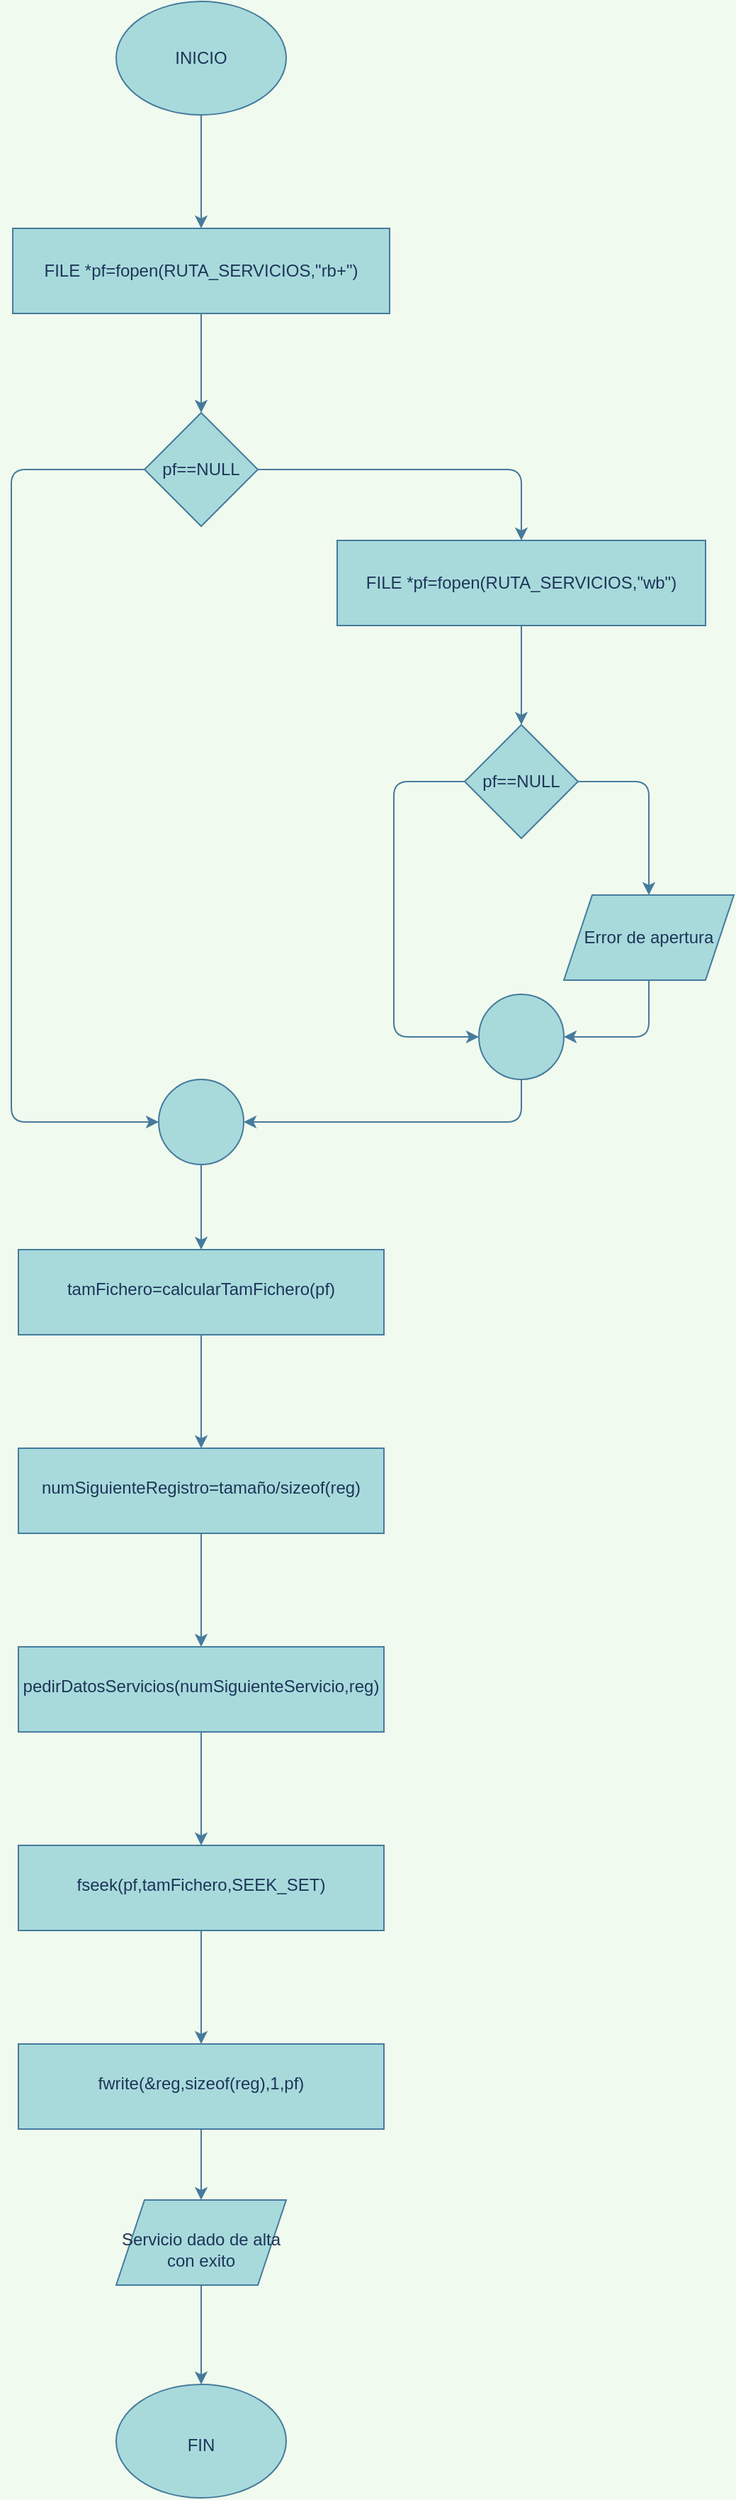 <mxfile version="13.9.8" type="device" pages="2"><diagram id="C5RBs43oDa-KdzZeNtuy" name="darDeAltaServicio"><mxGraphModel dx="450" dy="528" grid="1" gridSize="10" guides="1" tooltips="1" connect="1" arrows="1" fold="1" page="1" pageScale="1" pageWidth="827" pageHeight="1169" background="#F1FAEE" math="0" shadow="0"><root><mxCell id="WIyWlLk6GJQsqaUBKTNV-0"/><mxCell id="WIyWlLk6GJQsqaUBKTNV-1" parent="WIyWlLk6GJQsqaUBKTNV-0"/><mxCell id="2F6mvHClK97CruZ7_wyc-0" value="" style="edgeStyle=orthogonalEdgeStyle;curved=0;rounded=1;sketch=0;orthogonalLoop=1;jettySize=auto;html=1;strokeColor=#457B9D;fillColor=#A8DADC;fontColor=#1D3557;labelBackgroundColor=#F1FAEE;" parent="WIyWlLk6GJQsqaUBKTNV-1" source="2F6mvHClK97CruZ7_wyc-1" target="2F6mvHClK97CruZ7_wyc-3" edge="1"><mxGeometry relative="1" as="geometry"/></mxCell><mxCell id="2F6mvHClK97CruZ7_wyc-1" value="INICIO" style="ellipse;whiteSpace=wrap;html=1;fillColor=#A8DADC;strokeColor=#457B9D;fontColor=#1D3557;" parent="WIyWlLk6GJQsqaUBKTNV-1" vertex="1"><mxGeometry x="314" y="70" width="120" height="80" as="geometry"/></mxCell><mxCell id="2F6mvHClK97CruZ7_wyc-2" value="" style="edgeStyle=orthogonalEdgeStyle;curved=0;rounded=1;sketch=0;orthogonalLoop=1;jettySize=auto;html=1;strokeColor=#457B9D;fillColor=#A8DADC;fontColor=#1D3557;labelBackgroundColor=#F1FAEE;" parent="WIyWlLk6GJQsqaUBKTNV-1" source="2F6mvHClK97CruZ7_wyc-3" target="2F6mvHClK97CruZ7_wyc-6" edge="1"><mxGeometry relative="1" as="geometry"/></mxCell><mxCell id="2F6mvHClK97CruZ7_wyc-3" value="FILE *pf=fopen(RUTA_SERVICIOS,&quot;rb+&quot;)" style="whiteSpace=wrap;html=1;fontColor=#1D3557;strokeColor=#457B9D;fillColor=#A8DADC;" parent="WIyWlLk6GJQsqaUBKTNV-1" vertex="1"><mxGeometry x="241" y="230" width="266" height="60" as="geometry"/></mxCell><mxCell id="2F6mvHClK97CruZ7_wyc-4" value="" style="edgeStyle=orthogonalEdgeStyle;curved=0;rounded=1;sketch=0;orthogonalLoop=1;jettySize=auto;html=1;strokeColor=#457B9D;fillColor=#A8DADC;fontColor=#1D3557;labelBackgroundColor=#F1FAEE;" parent="WIyWlLk6GJQsqaUBKTNV-1" source="2F6mvHClK97CruZ7_wyc-6" target="2F6mvHClK97CruZ7_wyc-8" edge="1"><mxGeometry relative="1" as="geometry"><mxPoint x="534" y="470" as="targetPoint"/></mxGeometry></mxCell><mxCell id="2F6mvHClK97CruZ7_wyc-5" style="edgeStyle=orthogonalEdgeStyle;curved=0;rounded=1;sketch=0;orthogonalLoop=1;jettySize=auto;html=1;strokeColor=#457B9D;fillColor=#A8DADC;fontColor=#1D3557;entryX=0;entryY=0.5;entryDx=0;entryDy=0;entryPerimeter=0;labelBackgroundColor=#F1FAEE;" parent="WIyWlLk6GJQsqaUBKTNV-1" source="2F6mvHClK97CruZ7_wyc-6" target="2F6mvHClK97CruZ7_wyc-16" edge="1"><mxGeometry relative="1" as="geometry"><mxPoint x="200" y="470" as="targetPoint"/><Array as="points"><mxPoint x="240" y="400"/><mxPoint x="240" y="860"/></Array></mxGeometry></mxCell><mxCell id="2F6mvHClK97CruZ7_wyc-6" value="pf==NULL" style="rhombus;whiteSpace=wrap;html=1;fontColor=#1D3557;strokeColor=#457B9D;fillColor=#A8DADC;" parent="WIyWlLk6GJQsqaUBKTNV-1" vertex="1"><mxGeometry x="334" y="360" width="80" height="80" as="geometry"/></mxCell><mxCell id="2F6mvHClK97CruZ7_wyc-7" value="" style="edgeStyle=orthogonalEdgeStyle;curved=0;rounded=1;sketch=0;orthogonalLoop=1;jettySize=auto;html=1;strokeColor=#457B9D;fillColor=#A8DADC;fontColor=#1D3557;labelBackgroundColor=#F1FAEE;" parent="WIyWlLk6GJQsqaUBKTNV-1" source="2F6mvHClK97CruZ7_wyc-8" target="2F6mvHClK97CruZ7_wyc-11" edge="1"><mxGeometry relative="1" as="geometry"/></mxCell><mxCell id="2F6mvHClK97CruZ7_wyc-8" value="FILE *pf=fopen(RUTA_SERVICIOS,&quot;wb&quot;)" style="rounded=0;whiteSpace=wrap;html=1;fillColor=#A8DADC;strokeColor=#457B9D;fontColor=#1D3557;" parent="WIyWlLk6GJQsqaUBKTNV-1" vertex="1"><mxGeometry x="470" y="450" width="260" height="60" as="geometry"/></mxCell><mxCell id="2F6mvHClK97CruZ7_wyc-9" value="" style="edgeStyle=orthogonalEdgeStyle;curved=0;rounded=1;sketch=0;orthogonalLoop=1;jettySize=auto;html=1;strokeColor=#457B9D;fillColor=#A8DADC;fontColor=#1D3557;labelBackgroundColor=#F1FAEE;" parent="WIyWlLk6GJQsqaUBKTNV-1" source="2F6mvHClK97CruZ7_wyc-11" target="2F6mvHClK97CruZ7_wyc-13" edge="1"><mxGeometry relative="1" as="geometry"><Array as="points"><mxPoint x="690" y="620"/></Array></mxGeometry></mxCell><mxCell id="2F6mvHClK97CruZ7_wyc-10" style="edgeStyle=orthogonalEdgeStyle;curved=0;rounded=1;sketch=0;orthogonalLoop=1;jettySize=auto;html=1;strokeColor=#457B9D;fillColor=#A8DADC;fontColor=#1D3557;entryX=0;entryY=0.5;entryDx=0;entryDy=0;entryPerimeter=0;labelBackgroundColor=#F1FAEE;" parent="WIyWlLk6GJQsqaUBKTNV-1" source="2F6mvHClK97CruZ7_wyc-11" target="2F6mvHClK97CruZ7_wyc-15" edge="1"><mxGeometry relative="1" as="geometry"><mxPoint x="540" y="780" as="targetPoint"/><Array as="points"><mxPoint x="510" y="620"/><mxPoint x="510" y="800"/></Array></mxGeometry></mxCell><mxCell id="2F6mvHClK97CruZ7_wyc-11" value="pf==NULL" style="rhombus;whiteSpace=wrap;html=1;rounded=0;fontColor=#1D3557;strokeColor=#457B9D;fillColor=#A8DADC;" parent="WIyWlLk6GJQsqaUBKTNV-1" vertex="1"><mxGeometry x="560" y="580" width="80" height="80" as="geometry"/></mxCell><mxCell id="2F6mvHClK97CruZ7_wyc-12" style="edgeStyle=orthogonalEdgeStyle;curved=0;rounded=1;sketch=0;orthogonalLoop=1;jettySize=auto;html=1;entryX=1;entryY=0.5;entryDx=0;entryDy=0;entryPerimeter=0;strokeColor=#457B9D;fillColor=#A8DADC;fontColor=#1D3557;labelBackgroundColor=#F1FAEE;" parent="WIyWlLk6GJQsqaUBKTNV-1" source="2F6mvHClK97CruZ7_wyc-13" target="2F6mvHClK97CruZ7_wyc-15" edge="1"><mxGeometry relative="1" as="geometry"/></mxCell><mxCell id="2F6mvHClK97CruZ7_wyc-13" value="Error de apertura" style="shape=parallelogram;perimeter=parallelogramPerimeter;whiteSpace=wrap;html=1;fixedSize=1;rounded=0;fontColor=#1D3557;strokeColor=#457B9D;fillColor=#A8DADC;" parent="WIyWlLk6GJQsqaUBKTNV-1" vertex="1"><mxGeometry x="630" y="700" width="120" height="60" as="geometry"/></mxCell><mxCell id="2F6mvHClK97CruZ7_wyc-14" style="edgeStyle=orthogonalEdgeStyle;curved=0;rounded=1;sketch=0;orthogonalLoop=1;jettySize=auto;html=1;strokeColor=#457B9D;fillColor=#A8DADC;fontColor=#1D3557;entryX=1;entryY=0.5;entryDx=0;entryDy=0;entryPerimeter=0;labelBackgroundColor=#F1FAEE;" parent="WIyWlLk6GJQsqaUBKTNV-1" source="2F6mvHClK97CruZ7_wyc-15" target="2F6mvHClK97CruZ7_wyc-16" edge="1"><mxGeometry relative="1" as="geometry"><mxPoint x="370" y="870" as="targetPoint"/><Array as="points"><mxPoint x="600" y="860"/></Array></mxGeometry></mxCell><mxCell id="2F6mvHClK97CruZ7_wyc-15" value="" style="verticalLabelPosition=bottom;verticalAlign=top;html=1;shape=mxgraph.flowchart.on-page_reference;rounded=0;sketch=0;strokeColor=#457B9D;fillColor=#A8DADC;fontColor=#1D3557;" parent="WIyWlLk6GJQsqaUBKTNV-1" vertex="1"><mxGeometry x="570" y="770" width="60" height="60" as="geometry"/></mxCell><mxCell id="2F6mvHClK97CruZ7_wyc-18" value="" style="edgeStyle=orthogonalEdgeStyle;rounded=0;orthogonalLoop=1;jettySize=auto;html=1;strokeColor=#457B9D;fontColor=#1D3557;labelBackgroundColor=#F1FAEE;" parent="WIyWlLk6GJQsqaUBKTNV-1" source="2F6mvHClK97CruZ7_wyc-16" target="2F6mvHClK97CruZ7_wyc-17" edge="1"><mxGeometry relative="1" as="geometry"/></mxCell><mxCell id="2F6mvHClK97CruZ7_wyc-16" value="" style="verticalLabelPosition=bottom;verticalAlign=top;html=1;shape=mxgraph.flowchart.on-page_reference;rounded=0;sketch=0;strokeColor=#457B9D;fillColor=#A8DADC;fontColor=#1D3557;" parent="WIyWlLk6GJQsqaUBKTNV-1" vertex="1"><mxGeometry x="344" y="830" width="60" height="60" as="geometry"/></mxCell><mxCell id="UlMxSCLQXCRxMF4xZfBw-1" value="" style="edgeStyle=orthogonalEdgeStyle;rounded=0;orthogonalLoop=1;jettySize=auto;html=1;labelBackgroundColor=#F1FAEE;strokeColor=#457B9D;fontColor=#1D3557;" edge="1" parent="WIyWlLk6GJQsqaUBKTNV-1" source="2F6mvHClK97CruZ7_wyc-17" target="UlMxSCLQXCRxMF4xZfBw-0"><mxGeometry relative="1" as="geometry"/></mxCell><mxCell id="2F6mvHClK97CruZ7_wyc-17" value="&lt;br&gt;tamFichero=calcularTamFichero(pf)" style="whiteSpace=wrap;html=1;rounded=0;fontColor=#1D3557;verticalAlign=top;strokeColor=#457B9D;fillColor=#A8DADC;sketch=0;" parent="WIyWlLk6GJQsqaUBKTNV-1" vertex="1"><mxGeometry x="245" y="950" width="258" height="60" as="geometry"/></mxCell><mxCell id="UlMxSCLQXCRxMF4xZfBw-3" value="" style="edgeStyle=orthogonalEdgeStyle;rounded=0;orthogonalLoop=1;jettySize=auto;html=1;labelBackgroundColor=#F1FAEE;strokeColor=#457B9D;fontColor=#1D3557;" edge="1" parent="WIyWlLk6GJQsqaUBKTNV-1" source="UlMxSCLQXCRxMF4xZfBw-0" target="UlMxSCLQXCRxMF4xZfBw-2"><mxGeometry relative="1" as="geometry"/></mxCell><mxCell id="UlMxSCLQXCRxMF4xZfBw-0" value="&lt;br&gt;numSiguienteRegistro=tamaño/sizeof(reg)" style="whiteSpace=wrap;html=1;rounded=0;fontColor=#1D3557;verticalAlign=top;strokeColor=#457B9D;fillColor=#A8DADC;sketch=0;" vertex="1" parent="WIyWlLk6GJQsqaUBKTNV-1"><mxGeometry x="245" y="1090" width="258" height="60" as="geometry"/></mxCell><mxCell id="UlMxSCLQXCRxMF4xZfBw-5" value="" style="edgeStyle=orthogonalEdgeStyle;rounded=0;orthogonalLoop=1;jettySize=auto;html=1;labelBackgroundColor=#F1FAEE;strokeColor=#457B9D;fontColor=#1D3557;" edge="1" parent="WIyWlLk6GJQsqaUBKTNV-1" source="UlMxSCLQXCRxMF4xZfBw-2" target="UlMxSCLQXCRxMF4xZfBw-4"><mxGeometry relative="1" as="geometry"/></mxCell><mxCell id="UlMxSCLQXCRxMF4xZfBw-2" value="&lt;br&gt;pedirDatosServicios(numSiguienteServicio,reg)" style="whiteSpace=wrap;html=1;rounded=0;fontColor=#1D3557;verticalAlign=top;strokeColor=#457B9D;fillColor=#A8DADC;sketch=0;" vertex="1" parent="WIyWlLk6GJQsqaUBKTNV-1"><mxGeometry x="245" y="1230" width="258" height="60" as="geometry"/></mxCell><mxCell id="UlMxSCLQXCRxMF4xZfBw-7" value="" style="edgeStyle=orthogonalEdgeStyle;rounded=0;orthogonalLoop=1;jettySize=auto;html=1;labelBackgroundColor=#F1FAEE;strokeColor=#457B9D;fontColor=#1D3557;" edge="1" parent="WIyWlLk6GJQsqaUBKTNV-1" source="UlMxSCLQXCRxMF4xZfBw-4" target="UlMxSCLQXCRxMF4xZfBw-6"><mxGeometry relative="1" as="geometry"/></mxCell><mxCell id="UlMxSCLQXCRxMF4xZfBw-4" value="&lt;br&gt;fseek(pf,tamFichero,SEEK_SET)" style="whiteSpace=wrap;html=1;rounded=0;fontColor=#1D3557;verticalAlign=top;strokeColor=#457B9D;fillColor=#A8DADC;sketch=0;" vertex="1" parent="WIyWlLk6GJQsqaUBKTNV-1"><mxGeometry x="245" y="1370" width="258" height="60" as="geometry"/></mxCell><mxCell id="UlMxSCLQXCRxMF4xZfBw-11" value="" style="edgeStyle=orthogonalEdgeStyle;rounded=0;orthogonalLoop=1;jettySize=auto;html=1;labelBackgroundColor=#F1FAEE;strokeColor=#457B9D;fontColor=#1D3557;" edge="1" parent="WIyWlLk6GJQsqaUBKTNV-1" source="UlMxSCLQXCRxMF4xZfBw-6" target="UlMxSCLQXCRxMF4xZfBw-10"><mxGeometry relative="1" as="geometry"/></mxCell><mxCell id="UlMxSCLQXCRxMF4xZfBw-6" value="&lt;br&gt;fwrite(&amp;amp;reg,sizeof(reg),1,pf)" style="whiteSpace=wrap;html=1;rounded=0;fontColor=#1D3557;verticalAlign=top;strokeColor=#457B9D;fillColor=#A8DADC;sketch=0;" vertex="1" parent="WIyWlLk6GJQsqaUBKTNV-1"><mxGeometry x="245" y="1510" width="258" height="60" as="geometry"/></mxCell><mxCell id="UlMxSCLQXCRxMF4xZfBw-13" value="" style="edgeStyle=orthogonalEdgeStyle;rounded=0;orthogonalLoop=1;jettySize=auto;html=1;labelBackgroundColor=#F1FAEE;strokeColor=#457B9D;fontColor=#1D3557;" edge="1" parent="WIyWlLk6GJQsqaUBKTNV-1" source="UlMxSCLQXCRxMF4xZfBw-10" target="UlMxSCLQXCRxMF4xZfBw-12"><mxGeometry relative="1" as="geometry"/></mxCell><mxCell id="UlMxSCLQXCRxMF4xZfBw-10" value="&lt;br&gt;Servicio dado de alta con exito" style="shape=parallelogram;perimeter=parallelogramPerimeter;whiteSpace=wrap;html=1;fixedSize=1;rounded=0;fontColor=#1D3557;verticalAlign=top;strokeColor=#457B9D;fillColor=#A8DADC;sketch=0;" vertex="1" parent="WIyWlLk6GJQsqaUBKTNV-1"><mxGeometry x="314" y="1620" width="120" height="60" as="geometry"/></mxCell><mxCell id="UlMxSCLQXCRxMF4xZfBw-12" value="&lt;br&gt;&lt;br&gt;FIN" style="ellipse;whiteSpace=wrap;html=1;rounded=0;fontColor=#1D3557;verticalAlign=top;strokeColor=#457B9D;fillColor=#A8DADC;sketch=0;" vertex="1" parent="WIyWlLk6GJQsqaUBKTNV-1"><mxGeometry x="314" y="1750" width="120" height="80" as="geometry"/></mxCell></root></mxGraphModel></diagram><diagram id="DUrWNbNhUNqSwVWsbpU1" name="modificarServicio"><mxGraphModel dx="450" dy="528" grid="1" gridSize="10" guides="1" tooltips="1" connect="1" arrows="1" fold="1" page="1" pageScale="1" pageWidth="1169" pageHeight="827" math="0" shadow="0"><root><mxCell id="Ky6YH-MOC3_7_jYsHiob-0"/><mxCell id="Ky6YH-MOC3_7_jYsHiob-1" parent="Ky6YH-MOC3_7_jYsHiob-0"/><mxCell id="Ky6YH-MOC3_7_jYsHiob-4" value="" style="edgeStyle=orthogonalEdgeStyle;curved=0;rounded=1;sketch=0;orthogonalLoop=1;jettySize=auto;html=1;strokeColor=#457B9D;fillColor=#A8DADC;fontColor=#1D3557;" edge="1" parent="Ky6YH-MOC3_7_jYsHiob-1" source="Ky6YH-MOC3_7_jYsHiob-2" target="Ky6YH-MOC3_7_jYsHiob-3"><mxGeometry relative="1" as="geometry"/></mxCell><mxCell id="Ky6YH-MOC3_7_jYsHiob-2" value="INICIO" style="ellipse;whiteSpace=wrap;html=1;rounded=0;sketch=0;strokeColor=#457B9D;fillColor=#A8DADC;fontColor=#1D3557;" vertex="1" parent="Ky6YH-MOC3_7_jYsHiob-1"><mxGeometry x="525" y="140" width="120" height="80" as="geometry"/></mxCell><mxCell id="Ky6YH-MOC3_7_jYsHiob-6" value="" style="edgeStyle=orthogonalEdgeStyle;curved=0;rounded=1;sketch=0;orthogonalLoop=1;jettySize=auto;html=1;strokeColor=#457B9D;fillColor=#A8DADC;fontColor=#1D3557;" edge="1" parent="Ky6YH-MOC3_7_jYsHiob-1" source="Ky6YH-MOC3_7_jYsHiob-3" target="Ky6YH-MOC3_7_jYsHiob-5"><mxGeometry relative="1" as="geometry"/></mxCell><mxCell id="Ky6YH-MOC3_7_jYsHiob-3" value="FILE *pf=fopen(RUTA_CLIENTES,&quot;rb+&quot;)" style="whiteSpace=wrap;html=1;rounded=0;fontColor=#1D3557;strokeColor=#457B9D;fillColor=#A8DADC;sketch=0;" vertex="1" parent="Ky6YH-MOC3_7_jYsHiob-1"><mxGeometry x="472" y="310" width="225" height="60" as="geometry"/></mxCell><mxCell id="Ky6YH-MOC3_7_jYsHiob-8" value="" style="edgeStyle=orthogonalEdgeStyle;curved=0;rounded=1;sketch=0;orthogonalLoop=1;jettySize=auto;html=1;strokeColor=#457B9D;fillColor=#A8DADC;fontColor=#1D3557;" edge="1" parent="Ky6YH-MOC3_7_jYsHiob-1" source="Ky6YH-MOC3_7_jYsHiob-5" target="Ky6YH-MOC3_7_jYsHiob-7"><mxGeometry relative="1" as="geometry"/></mxCell><mxCell id="Ky6YH-MOC3_7_jYsHiob-12" value="" style="edgeStyle=orthogonalEdgeStyle;curved=0;rounded=1;sketch=0;orthogonalLoop=1;jettySize=auto;html=1;strokeColor=#457B9D;fillColor=#A8DADC;fontColor=#1D3557;" edge="1" parent="Ky6YH-MOC3_7_jYsHiob-1" source="Ky6YH-MOC3_7_jYsHiob-5" target="Ky6YH-MOC3_7_jYsHiob-11"><mxGeometry relative="1" as="geometry"/></mxCell><mxCell id="Ky6YH-MOC3_7_jYsHiob-5" value="pf==NULL" style="rhombus;whiteSpace=wrap;html=1;rounded=0;fontColor=#1D3557;strokeColor=#457B9D;fillColor=#A8DADC;sketch=0;" vertex="1" parent="Ky6YH-MOC3_7_jYsHiob-1"><mxGeometry x="544.5" y="440" width="80" height="80" as="geometry"/></mxCell><mxCell id="Ky6YH-MOC3_7_jYsHiob-10" value="" style="edgeStyle=orthogonalEdgeStyle;curved=0;rounded=1;sketch=0;orthogonalLoop=1;jettySize=auto;html=1;strokeColor=#457B9D;fillColor=#A8DADC;fontColor=#1D3557;" edge="1" parent="Ky6YH-MOC3_7_jYsHiob-1" source="Ky6YH-MOC3_7_jYsHiob-7" target="Ky6YH-MOC3_7_jYsHiob-9"><mxGeometry relative="1" as="geometry"/></mxCell><mxCell id="Ky6YH-MOC3_7_jYsHiob-7" value="Error no se puede modificar porque no existe el fichero" style="shape=parallelogram;perimeter=parallelogramPerimeter;whiteSpace=wrap;html=1;fixedSize=1;rounded=0;fontColor=#1D3557;strokeColor=#457B9D;fillColor=#A8DADC;sketch=0;" vertex="1" parent="Ky6YH-MOC3_7_jYsHiob-1"><mxGeometry x="684.5" y="530" width="120" height="42" as="geometry"/></mxCell><mxCell id="Ky6YH-MOC3_7_jYsHiob-9" value="FIN" style="ellipse;whiteSpace=wrap;html=1;rounded=0;fontColor=#1D3557;strokeColor=#457B9D;fillColor=#A8DADC;sketch=0;" vertex="1" parent="Ky6YH-MOC3_7_jYsHiob-1"><mxGeometry x="684.5" y="633" width="120" height="80" as="geometry"/></mxCell><mxCell id="Ky6YH-MOC3_7_jYsHiob-16" value="" style="edgeStyle=orthogonalEdgeStyle;curved=0;rounded=1;sketch=0;orthogonalLoop=1;jettySize=auto;html=1;strokeColor=#457B9D;fillColor=#A8DADC;fontColor=#1D3557;" edge="1" parent="Ky6YH-MOC3_7_jYsHiob-1" source="Ky6YH-MOC3_7_jYsHiob-11" target="Ky6YH-MOC3_7_jYsHiob-15"><mxGeometry relative="1" as="geometry"/></mxCell><mxCell id="Ky6YH-MOC3_7_jYsHiob-11" value="tamFichero=calcularTasmañoFichero(pf)" style="whiteSpace=wrap;html=1;rounded=0;fontColor=#1D3557;strokeColor=#457B9D;fillColor=#A8DADC;sketch=0;" vertex="1" parent="Ky6YH-MOC3_7_jYsHiob-1"><mxGeometry x="280" y="521" width="220" height="60" as="geometry"/></mxCell><mxCell id="Ky6YH-MOC3_7_jYsHiob-19" value="" style="edgeStyle=orthogonalEdgeStyle;curved=0;rounded=1;sketch=0;orthogonalLoop=1;jettySize=auto;html=1;strokeColor=#457B9D;fillColor=#A8DADC;fontColor=#1D3557;" edge="1" parent="Ky6YH-MOC3_7_jYsHiob-1" source="Ky6YH-MOC3_7_jYsHiob-13" target="Ky6YH-MOC3_7_jYsHiob-18"><mxGeometry relative="1" as="geometry"/></mxCell><mxCell id="Ky6YH-MOC3_7_jYsHiob-13" value="pos=pedirNumCliente()" style="whiteSpace=wrap;html=1;rounded=0;fontColor=#1D3557;strokeColor=#457B9D;fillColor=#A8DADC;sketch=0;" vertex="1" parent="Ky6YH-MOC3_7_jYsHiob-1"><mxGeometry x="280" y="790" width="220" height="60" as="geometry"/></mxCell><mxCell id="Ky6YH-MOC3_7_jYsHiob-17" value="" style="edgeStyle=orthogonalEdgeStyle;curved=0;rounded=1;sketch=0;orthogonalLoop=1;jettySize=auto;html=1;strokeColor=#457B9D;fillColor=#A8DADC;fontColor=#1D3557;" edge="1" parent="Ky6YH-MOC3_7_jYsHiob-1" source="Ky6YH-MOC3_7_jYsHiob-15" target="Ky6YH-MOC3_7_jYsHiob-13"><mxGeometry relative="1" as="geometry"/></mxCell><mxCell id="Ky6YH-MOC3_7_jYsHiob-15" value="numServicio=tamFichero/sizeof(reg)" style="whiteSpace=wrap;html=1;rounded=0;fontColor=#1D3557;strokeColor=#457B9D;fillColor=#A8DADC;sketch=0;" vertex="1" parent="Ky6YH-MOC3_7_jYsHiob-1"><mxGeometry x="295" y="661" width="190" height="60" as="geometry"/></mxCell><mxCell id="Ky6YH-MOC3_7_jYsHiob-21" value="" style="edgeStyle=orthogonalEdgeStyle;curved=0;rounded=1;sketch=0;orthogonalLoop=1;jettySize=auto;html=1;strokeColor=#457B9D;fillColor=#A8DADC;fontColor=#1D3557;" edge="1" parent="Ky6YH-MOC3_7_jYsHiob-1" source="Ky6YH-MOC3_7_jYsHiob-18" target="Ky6YH-MOC3_7_jYsHiob-20"><mxGeometry relative="1" as="geometry"/></mxCell><mxCell id="Ky6YH-MOC3_7_jYsHiob-25" value="" style="edgeStyle=orthogonalEdgeStyle;curved=0;rounded=1;sketch=0;orthogonalLoop=1;jettySize=auto;html=1;strokeColor=#457B9D;fillColor=#A8DADC;fontColor=#1D3557;" edge="1" parent="Ky6YH-MOC3_7_jYsHiob-1" source="Ky6YH-MOC3_7_jYsHiob-18" target="Ky6YH-MOC3_7_jYsHiob-24"><mxGeometry relative="1" as="geometry"><Array as="points"><mxPoint x="170" y="960"/></Array></mxGeometry></mxCell><mxCell id="Ky6YH-MOC3_7_jYsHiob-18" value="pos&amp;lt;1||pos&amp;gt;numServicio" style="rhombus;whiteSpace=wrap;html=1;rounded=0;fontColor=#1D3557;strokeColor=#457B9D;fillColor=#A8DADC;sketch=0;" vertex="1" parent="Ky6YH-MOC3_7_jYsHiob-1"><mxGeometry x="295" y="920" width="190" height="80" as="geometry"/></mxCell><mxCell id="Ky6YH-MOC3_7_jYsHiob-23" value="" style="edgeStyle=orthogonalEdgeStyle;curved=0;rounded=1;sketch=0;orthogonalLoop=1;jettySize=auto;html=1;strokeColor=#457B9D;fillColor=#A8DADC;fontColor=#1D3557;" edge="1" parent="Ky6YH-MOC3_7_jYsHiob-1" source="Ky6YH-MOC3_7_jYsHiob-20" target="Ky6YH-MOC3_7_jYsHiob-22"><mxGeometry relative="1" as="geometry"/></mxCell><mxCell id="Ky6YH-MOC3_7_jYsHiob-20" value="Mensaje de error" style="shape=parallelogram;perimeter=parallelogramPerimeter;whiteSpace=wrap;html=1;fixedSize=1;rounded=0;fontColor=#1D3557;strokeColor=#457B9D;fillColor=#A8DADC;sketch=0;" vertex="1" parent="Ky6YH-MOC3_7_jYsHiob-1"><mxGeometry x="524.5" y="1010" width="120" height="60" as="geometry"/></mxCell><mxCell id="Ky6YH-MOC3_7_jYsHiob-22" value="FIN" style="ellipse;whiteSpace=wrap;html=1;rounded=0;fontColor=#1D3557;strokeColor=#457B9D;fillColor=#A8DADC;sketch=0;" vertex="1" parent="Ky6YH-MOC3_7_jYsHiob-1"><mxGeometry x="524.5" y="1140" width="120" height="80" as="geometry"/></mxCell><mxCell id="Ky6YH-MOC3_7_jYsHiob-27" value="" style="edgeStyle=orthogonalEdgeStyle;curved=0;rounded=1;sketch=0;orthogonalLoop=1;jettySize=auto;html=1;strokeColor=#457B9D;fillColor=#A8DADC;fontColor=#1D3557;" edge="1" parent="Ky6YH-MOC3_7_jYsHiob-1" source="Ky6YH-MOC3_7_jYsHiob-24" target="Ky6YH-MOC3_7_jYsHiob-26"><mxGeometry relative="1" as="geometry"/></mxCell><mxCell id="Ky6YH-MOC3_7_jYsHiob-24" value="fseek(pf,sizeof(reg)*(pos-1),SEEK_SET)" style="whiteSpace=wrap;html=1;rounded=0;fontColor=#1D3557;strokeColor=#457B9D;fillColor=#A8DADC;sketch=0;" vertex="1" parent="Ky6YH-MOC3_7_jYsHiob-1"><mxGeometry x="40" y="1010" width="260" height="60" as="geometry"/></mxCell><mxCell id="Ky6YH-MOC3_7_jYsHiob-29" value="" style="edgeStyle=orthogonalEdgeStyle;curved=0;rounded=1;sketch=0;orthogonalLoop=1;jettySize=auto;html=1;strokeColor=#457B9D;fillColor=#A8DADC;fontColor=#1D3557;" edge="1" parent="Ky6YH-MOC3_7_jYsHiob-1" source="Ky6YH-MOC3_7_jYsHiob-26" target="Ky6YH-MOC3_7_jYsHiob-28"><mxGeometry relative="1" as="geometry"/></mxCell><mxCell id="Ky6YH-MOC3_7_jYsHiob-26" value="fread(&amp;amp;reg,sizeof(reg),1,pf)" style="whiteSpace=wrap;html=1;rounded=0;fontColor=#1D3557;strokeColor=#457B9D;fillColor=#A8DADC;sketch=0;" vertex="1" parent="Ky6YH-MOC3_7_jYsHiob-1"><mxGeometry x="80" y="1150" width="180" height="60" as="geometry"/></mxCell><mxCell id="Ky6YH-MOC3_7_jYsHiob-31" value="" style="edgeStyle=orthogonalEdgeStyle;curved=0;rounded=1;sketch=0;orthogonalLoop=1;jettySize=auto;html=1;strokeColor=#457B9D;fillColor=#A8DADC;fontColor=#1D3557;" edge="1" parent="Ky6YH-MOC3_7_jYsHiob-1" source="Ky6YH-MOC3_7_jYsHiob-28" target="Ky6YH-MOC3_7_jYsHiob-30"><mxGeometry relative="1" as="geometry"/></mxCell><mxCell id="Ky6YH-MOC3_7_jYsHiob-28" value="pedirDatosModificarServicio(&amp;amp;reg)" style="whiteSpace=wrap;html=1;rounded=0;fontColor=#1D3557;strokeColor=#457B9D;fillColor=#A8DADC;sketch=0;" vertex="1" parent="Ky6YH-MOC3_7_jYsHiob-1"><mxGeometry x="80" y="1290" width="180" height="60" as="geometry"/></mxCell><mxCell id="Ky6YH-MOC3_7_jYsHiob-33" value="" style="edgeStyle=orthogonalEdgeStyle;curved=0;rounded=1;sketch=0;orthogonalLoop=1;jettySize=auto;html=1;strokeColor=#457B9D;fillColor=#A8DADC;fontColor=#1D3557;" edge="1" parent="Ky6YH-MOC3_7_jYsHiob-1" source="Ky6YH-MOC3_7_jYsHiob-30" target="Ky6YH-MOC3_7_jYsHiob-32"><mxGeometry relative="1" as="geometry"/></mxCell><mxCell id="Ky6YH-MOC3_7_jYsHiob-30" value="fseek(pf,sizeof(reg)*(pos-1),SEEK_SET)" style="whiteSpace=wrap;html=1;rounded=0;fontColor=#1D3557;strokeColor=#457B9D;fillColor=#A8DADC;sketch=0;" vertex="1" parent="Ky6YH-MOC3_7_jYsHiob-1"><mxGeometry x="35" y="1420" width="270" height="60" as="geometry"/></mxCell><mxCell id="Ky6YH-MOC3_7_jYsHiob-35" value="" style="edgeStyle=orthogonalEdgeStyle;curved=0;rounded=1;sketch=0;orthogonalLoop=1;jettySize=auto;html=1;strokeColor=#457B9D;fillColor=#A8DADC;fontColor=#1D3557;" edge="1" parent="Ky6YH-MOC3_7_jYsHiob-1" source="Ky6YH-MOC3_7_jYsHiob-32" target="Ky6YH-MOC3_7_jYsHiob-34"><mxGeometry relative="1" as="geometry"/></mxCell><mxCell id="Ky6YH-MOC3_7_jYsHiob-32" value="fwrite(&amp;amp;reg,sizeof(reg),1pf" style="whiteSpace=wrap;html=1;rounded=0;fontColor=#1D3557;strokeColor=#457B9D;fillColor=#A8DADC;sketch=0;" vertex="1" parent="Ky6YH-MOC3_7_jYsHiob-1"><mxGeometry x="70" y="1530" width="200" height="60" as="geometry"/></mxCell><mxCell id="Ky6YH-MOC3_7_jYsHiob-37" value="" style="edgeStyle=orthogonalEdgeStyle;curved=0;rounded=1;sketch=0;orthogonalLoop=1;jettySize=auto;html=1;strokeColor=#457B9D;fillColor=#A8DADC;fontColor=#1D3557;" edge="1" parent="Ky6YH-MOC3_7_jYsHiob-1" source="Ky6YH-MOC3_7_jYsHiob-34" target="Ky6YH-MOC3_7_jYsHiob-36"><mxGeometry relative="1" as="geometry"/></mxCell><mxCell id="Ky6YH-MOC3_7_jYsHiob-34" value="Servicio modificado con exito" style="shape=parallelogram;perimeter=parallelogramPerimeter;whiteSpace=wrap;html=1;fixedSize=1;rounded=0;fontColor=#1D3557;strokeColor=#457B9D;fillColor=#A8DADC;sketch=0;" vertex="1" parent="Ky6YH-MOC3_7_jYsHiob-1"><mxGeometry x="110" y="1670" width="120" height="60" as="geometry"/></mxCell><mxCell id="Ky6YH-MOC3_7_jYsHiob-36" value="FIN" style="ellipse;whiteSpace=wrap;html=1;rounded=0;fontColor=#1D3557;strokeColor=#457B9D;fillColor=#A8DADC;sketch=0;" vertex="1" parent="Ky6YH-MOC3_7_jYsHiob-1"><mxGeometry x="110" y="1800" width="120" height="80" as="geometry"/></mxCell></root></mxGraphModel></diagram></mxfile>